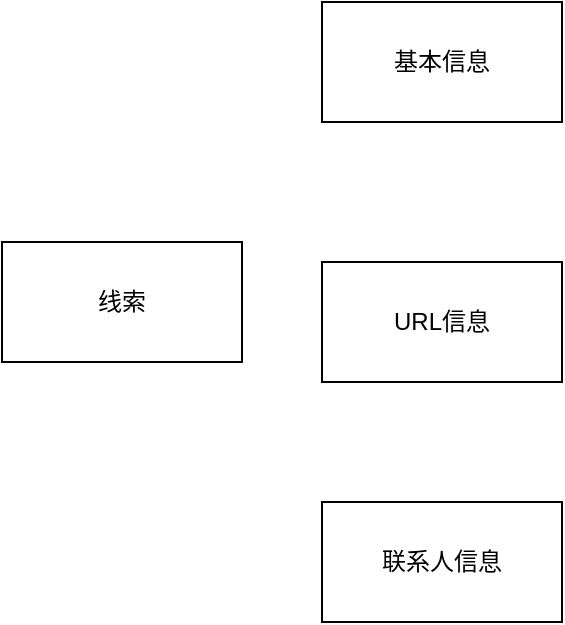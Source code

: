 <mxfile version="17.4.5" type="github">
  <diagram id="zYz1100MqjLK1Q9wAQXT" name="Page-1">
    <mxGraphModel dx="1236" dy="587" grid="1" gridSize="10" guides="1" tooltips="1" connect="1" arrows="1" fold="1" page="1" pageScale="1" pageWidth="827" pageHeight="1169" math="0" shadow="0">
      <root>
        <mxCell id="0" />
        <mxCell id="1" parent="0" />
        <mxCell id="bbUKAlvJLO8YwrYSUsbt-1" value="线索" style="whiteSpace=wrap;html=1;" vertex="1" parent="1">
          <mxGeometry x="280" y="260" width="120" height="60" as="geometry" />
        </mxCell>
        <mxCell id="bbUKAlvJLO8YwrYSUsbt-2" value="基本信息" style="whiteSpace=wrap;html=1;" vertex="1" parent="1">
          <mxGeometry x="440" y="140" width="120" height="60" as="geometry" />
        </mxCell>
        <mxCell id="bbUKAlvJLO8YwrYSUsbt-3" value="&lt;p class=&quot;mp-paragraph-wrapper&quot; style=&quot;text-align: left ; padding-left: 0px&quot;&gt;URL信息&lt;/p&gt;" style="whiteSpace=wrap;html=1;" vertex="1" parent="1">
          <mxGeometry x="440" y="270" width="120" height="60" as="geometry" />
        </mxCell>
        <mxCell id="bbUKAlvJLO8YwrYSUsbt-4" value="&lt;p class=&quot;mp-paragraph-wrapper&quot; style=&quot;text-align: left ; padding-left: 0px&quot;&gt;联系人信息&lt;/p&gt;" style="whiteSpace=wrap;html=1;" vertex="1" parent="1">
          <mxGeometry x="440" y="390" width="120" height="60" as="geometry" />
        </mxCell>
      </root>
    </mxGraphModel>
  </diagram>
</mxfile>
